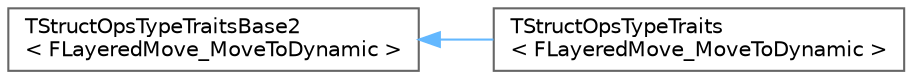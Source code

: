 digraph "Graphical Class Hierarchy"
{
 // INTERACTIVE_SVG=YES
 // LATEX_PDF_SIZE
  bgcolor="transparent";
  edge [fontname=Helvetica,fontsize=10,labelfontname=Helvetica,labelfontsize=10];
  node [fontname=Helvetica,fontsize=10,shape=box,height=0.2,width=0.4];
  rankdir="LR";
  Node0 [id="Node000000",label="TStructOpsTypeTraitsBase2\l\< FLayeredMove_MoveToDynamic \>",height=0.2,width=0.4,color="grey40", fillcolor="white", style="filled",URL="$d9/df0/structTStructOpsTypeTraitsBase2.html",tooltip=" "];
  Node0 -> Node1 [id="edge8571_Node000000_Node000001",dir="back",color="steelblue1",style="solid",tooltip=" "];
  Node1 [id="Node000001",label="TStructOpsTypeTraits\l\< FLayeredMove_MoveToDynamic \>",height=0.2,width=0.4,color="grey40", fillcolor="white", style="filled",URL="$d3/d78/structTStructOpsTypeTraits_3_01FLayeredMove__MoveToDynamic_01_4.html",tooltip="MoveToDynamic: Move Actor from the starting location to the target location over a duration of time w..."];
}

